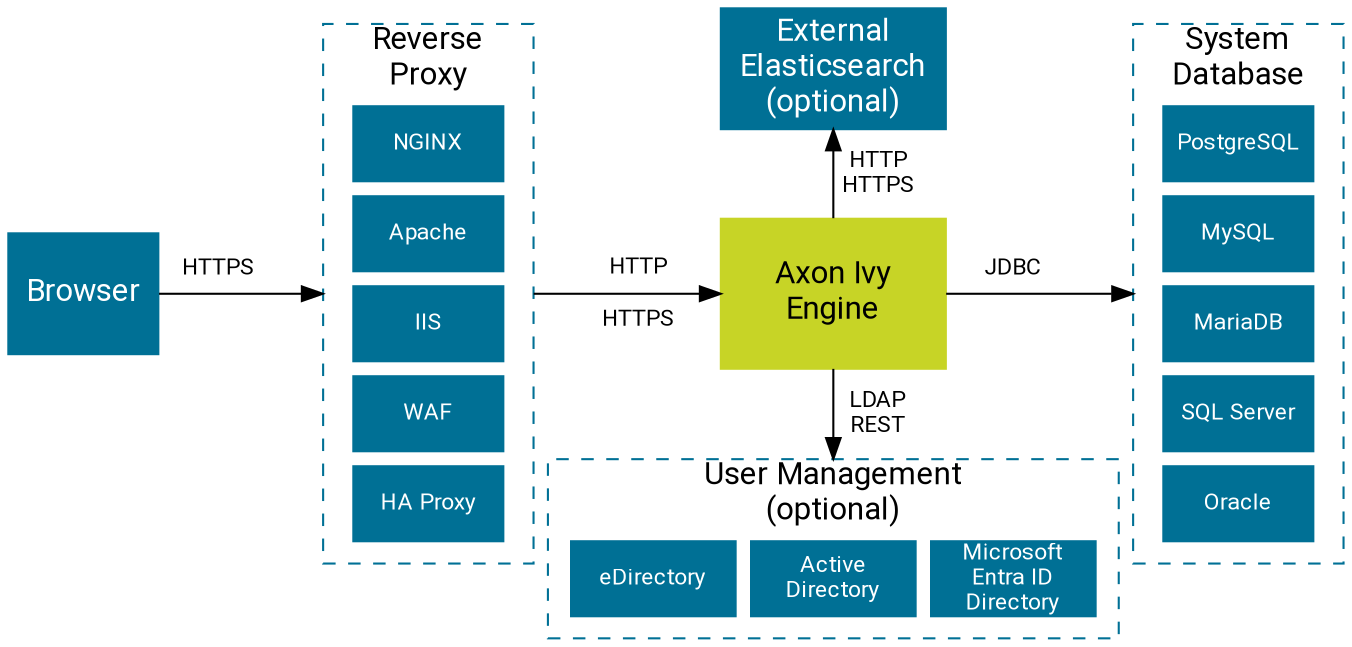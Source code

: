 digraph overview {
  layout=neato;
  
  node [shape=box, height="0.8", width="2", color="#007095", style=filled, fixedsize="true", margin=0, 
        fontname="Roboto,Helvetica Neue,Arial,sans-serif", fontcolor="white", fontsize=15
       ]; 
  
  /* nodes */
  browser         [ label="Browser",                           pos="0.4,2.5!", width="1"];

  reverseProxy    [label="Reverse\nProxy",                     pos="2.7,2.5!", height="3.6", width="1.4", style="dashed", fontcolor="black", labelloc="t"];
  frontendNginx   [label="NGINX",                              pos="2.7,3.5!", height="0.5", width="1.0", fontsize=11];
  frontendApache  [label="Apache",                             pos="2.7,2.9!", height="0.5", width="1.0", fontsize=11];
  frontendIIS     [label="IIS",                                pos="2.7,2.3!", height="0.5", width="1.0", fontsize=11];
  frontendWAF     [label="WAF",                                pos="2.7,1.7!", height="0.5", width="1.0", fontsize=11];
  frontendHA      [label="HA Proxy",                           pos="2.7,1.1!", height="0.5", width="1.0", fontsize=11];
 
  engine          [label="Axon Ivy\nEngine",                   pos="5.4,2.5!", height="1.0", width="1.5", color="#C7D426", fontcolor="black"];
  
  userManagement  [label="User Management\n(optional)",        pos="5.4,0.8!", height="1.2", width="3.8" style="dashed" fontcolor="black" labelloc="t"];
  eDirectory      [label="eDirectory",                         pos="4.2,0.6!", height="0.5", width="1.1", fontsize=11];
  activeDirectory [label="Active\nDirectory",                  pos="5.4,0.6!", height="0.5", width="1.1", fontsize=11];
  entraID         [label="Microsoft\nEntra ID\nDirectory",     pos="6.6,0.6!", height="0.5", width="1.1", fontsize=11];

  systemdb        [label="System\nDatabase",                   pos="8.1,2.5!", height="3.6", width="1.4", style="dashed" fontcolor="black" labelloc="t"]
  postgres        [label="PostgreSQL",                         pos="8.1,3.5!", height="0.5", width="1.0", fontsize=11]
  mysql           [label="MySQL",                              pos="8.1,2.9!", height="0.5", width="1.0", fontsize=11]
  mariadb         [label="MariaDB",                            pos="8.1,2.3!", height="0.5", width="1.0", fontsize=11]
  mssql           [label="SQL Server",                         pos="8.1,1.7!", height="0.5", width="1.0", fontsize=11]
  oracle          [label="Oracle",                             pos="8.1,1.1!", height="0.5", width="1.0", fontsize=11]

  elasticsearch [ label="External\nElasticsearch\n(optional)", pos="5.4,4.0!", height="0.8" width="1.5"]

  /* edges */
  browser -> reverseProxy;
  reverseProxy -> engine;
  engine -> userManagement;
  engine -> systemdb;
  engine -> elasticsearch;

   /* edge labels */  
  browser_reverseProxy [ label="HTTPS\n \n ",  pos = "1.3,2.5!", shape=none, fillcolor=none, fontcolor=black, fontsize=11];
  reverseProxy_engine [ label="HTTP\n\nHTTPS", pos = "4.1,2.5!", shape=none, fillcolor=none, fontcolor=black, fontsize=11];
  engine_userManagement [ label="LDAP\nREST",  pos = "5.7,1.7!", shape=none, fillcolor=none, fontcolor=black, fontsize=11];
  engine_systemdb [ label="JDBC\n \n ",        pos = "6.6,2.5!", shape=none, fillcolor=none, fontcolor=black, fontsize=11];
  engine_elasticsearch [label="HTTP\nHTTPS",   pos = "5.7,3.3!", shape=none, fillcolor=none, fontcolor=black, fontsize=11];
  
}